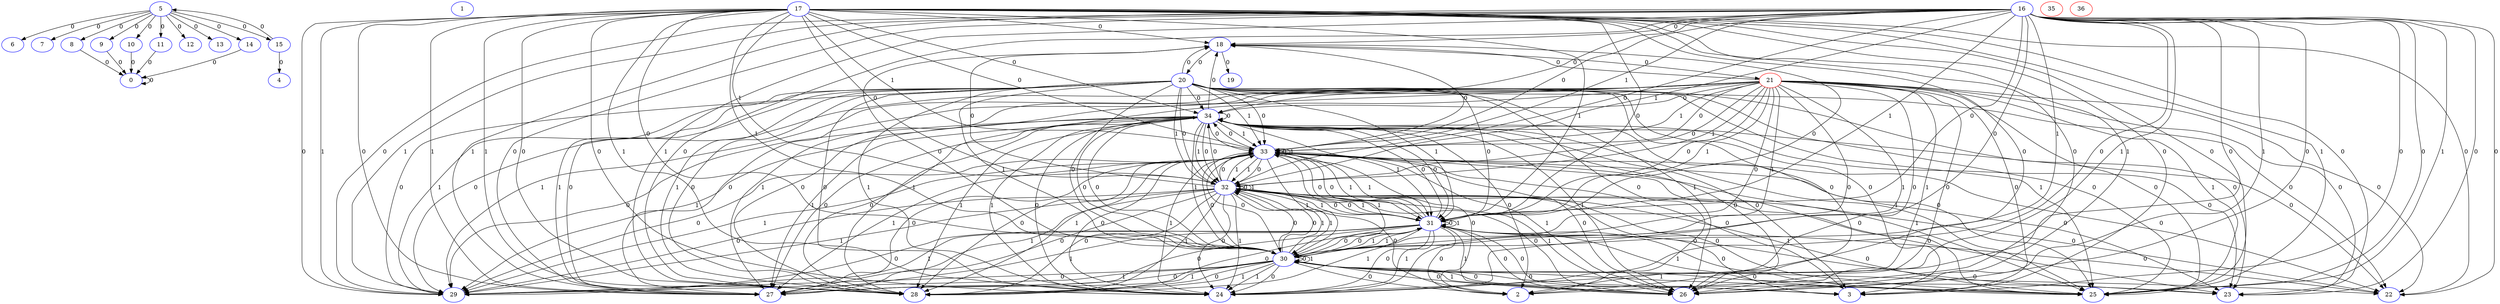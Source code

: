 digraph {
	overlap=false
	node0 [label=0, color=blue]
	node1 [label=1, color=blue]
	node2 [label=2, color=blue]
	node3 [label=3, color=blue]
	node4 [label=4, color=blue]
	node5 [label=5, color=blue]
	node6 [label=6, color=blue]
	node7 [label=7, color=blue]
	node8 [label=8, color=blue]
	node9 [label=9, color=blue]
	node10 [label=10, color=blue]
	node11 [label=11, color=blue]
	node12 [label=12, color=blue]
	node13 [label=13, color=blue]
	node14 [label=14, color=blue]
	node15 [label=15, color=blue]
	node16 [label=16, color=blue]
	node17 [label=17, color=blue]
	node18 [label=18, color=blue]
	node19 [label=19, color=blue]
	node20 [label=20, color=blue]
	node21 [label=21, color=red]
	node22 [label=22, color=blue]
	node23 [label=23, color=blue]
	node24 [label=24, color=blue]
	node25 [label=25, color=blue]
	node26 [label=26, color=blue]
	node27 [label=27, color=blue]
	node28 [label=28, color=blue]
	node29 [label=29, color=blue]
	node30 [label=30, color=blue]
	node31 [label=31, color=blue]
	node32 [label=32, color=blue]
	node33 [label=33, color=blue]
	node34 [label=34, color=blue]
	node35 [label=35, color=red]
	node36 [label=36, color=red]
	node0 -> node0 [label=0]
	node5 -> node6 [label=0]
	node5 -> node7 [label=0]
	node5 -> node8 [label=0]
	node5 -> node9 [label=0]
	node5 -> node10 [label=0]
	node5 -> node11 [label=0]
	node5 -> node12 [label=0]
	node5 -> node13 [label=0]
	node5 -> node14 [label=0]
	node5 -> node15 [label=0]
	node8 -> node0 [label=0]
	node9 -> node0 [label=0]
	node10 -> node0 [label=0]
	node11 -> node0 [label=0]
	node14 -> node0 [label=0]
	node15 -> node4 [label=0]
	node15 -> node5 [label=0]
	node16 -> node2 [label=0]
	node16 -> node3 [label=0]
	node16 -> node18 [label=0]
	node16 -> node22 [label=0]
	node16 -> node23 [label=0]
	node16 -> node24 [label=0]
	node16 -> node24 [label=1]
	node16 -> node25 [label=0]
	node16 -> node25 [label=1]
	node16 -> node26 [label=0]
	node16 -> node26 [label=1]
	node16 -> node27 [label=0]
	node16 -> node27 [label=1]
	node16 -> node28 [label=0]
	node16 -> node28 [label=1]
	node16 -> node29 [label=0]
	node16 -> node29 [label=1]
	node16 -> node30 [label=0]
	node16 -> node30 [label=1]
	node16 -> node31 [label=0]
	node16 -> node31 [label=1]
	node16 -> node32 [label=0]
	node16 -> node32 [label=1]
	node16 -> node33 [label=0]
	node16 -> node33 [label=1]
	node16 -> node34 [label=0]
	node17 -> node2 [label=0]
	node17 -> node3 [label=0]
	node17 -> node18 [label=0]
	node17 -> node22 [label=0]
	node17 -> node23 [label=0]
	node17 -> node24 [label=0]
	node17 -> node24 [label=1]
	node17 -> node25 [label=0]
	node17 -> node25 [label=1]
	node17 -> node26 [label=0]
	node17 -> node26 [label=1]
	node17 -> node27 [label=0]
	node17 -> node27 [label=1]
	node17 -> node28 [label=0]
	node17 -> node28 [label=1]
	node17 -> node29 [label=0]
	node17 -> node29 [label=1]
	node17 -> node30 [label=0]
	node17 -> node30 [label=1]
	node17 -> node31 [label=0]
	node17 -> node31 [label=1]
	node17 -> node32 [label=0]
	node17 -> node32 [label=1]
	node17 -> node33 [label=0]
	node17 -> node33 [label=1]
	node17 -> node34 [label=0]
	node18 -> node19 [label=0]
	node18 -> node20 [label=0]
	node18 -> node21 [label=0]
	node20 -> node2 [label=0]
	node20 -> node3 [label=0]
	node20 -> node18 [label=0]
	node20 -> node22 [label=0]
	node20 -> node23 [label=0]
	node20 -> node24 [label=0]
	node20 -> node24 [label=1]
	node20 -> node25 [label=0]
	node20 -> node25 [label=1]
	node20 -> node26 [label=0]
	node20 -> node26 [label=1]
	node20 -> node27 [label=0]
	node20 -> node27 [label=1]
	node20 -> node28 [label=0]
	node20 -> node28 [label=1]
	node20 -> node29 [label=0]
	node20 -> node29 [label=1]
	node20 -> node30 [label=0]
	node20 -> node30 [label=1]
	node20 -> node31 [label=0]
	node20 -> node31 [label=1]
	node20 -> node32 [label=0]
	node20 -> node32 [label=1]
	node20 -> node33 [label=0]
	node20 -> node33 [label=1]
	node20 -> node34 [label=0]
	node21 -> node2 [label=0]
	node21 -> node3 [label=0]
	node21 -> node18 [label=0]
	node21 -> node22 [label=0]
	node21 -> node23 [label=0]
	node21 -> node24 [label=0]
	node21 -> node24 [label=1]
	node21 -> node25 [label=0]
	node21 -> node25 [label=1]
	node21 -> node26 [label=0]
	node21 -> node26 [label=1]
	node21 -> node27 [label=0]
	node21 -> node27 [label=1]
	node21 -> node28 [label=0]
	node21 -> node28 [label=1]
	node21 -> node29 [label=0]
	node21 -> node29 [label=1]
	node21 -> node30 [label=0]
	node21 -> node30 [label=1]
	node21 -> node31 [label=0]
	node21 -> node31 [label=1]
	node21 -> node32 [label=0]
	node21 -> node32 [label=1]
	node21 -> node33 [label=0]
	node21 -> node33 [label=1]
	node21 -> node34 [label=0]
	node30 -> node2 [label=0]
	node30 -> node3 [label=0]
	node30 -> node18 [label=0]
	node30 -> node22 [label=0]
	node30 -> node23 [label=0]
	node30 -> node24 [label=0]
	node30 -> node24 [label=1]
	node30 -> node25 [label=0]
	node30 -> node25 [label=1]
	node30 -> node26 [label=0]
	node30 -> node26 [label=1]
	node30 -> node27 [label=0]
	node30 -> node27 [label=1]
	node30 -> node28 [label=0]
	node30 -> node28 [label=1]
	node30 -> node29 [label=0]
	node30 -> node29 [label=1]
	node30 -> node30 [label=0]
	node30 -> node30 [label=1]
	node30 -> node31 [label=0]
	node30 -> node31 [label=1]
	node30 -> node32 [label=0]
	node30 -> node32 [label=1]
	node30 -> node33 [label=0]
	node30 -> node33 [label=1]
	node30 -> node34 [label=0]
	node31 -> node2 [label=0]
	node31 -> node3 [label=0]
	node31 -> node18 [label=0]
	node31 -> node22 [label=0]
	node31 -> node23 [label=0]
	node31 -> node24 [label=0]
	node31 -> node24 [label=1]
	node31 -> node25 [label=0]
	node31 -> node25 [label=1]
	node31 -> node26 [label=0]
	node31 -> node26 [label=1]
	node31 -> node27 [label=0]
	node31 -> node27 [label=1]
	node31 -> node28 [label=0]
	node31 -> node28 [label=1]
	node31 -> node29 [label=0]
	node31 -> node29 [label=1]
	node31 -> node30 [label=0]
	node31 -> node30 [label=1]
	node31 -> node31 [label=0]
	node31 -> node31 [label=1]
	node31 -> node32 [label=0]
	node31 -> node32 [label=1]
	node31 -> node33 [label=0]
	node31 -> node33 [label=1]
	node31 -> node34 [label=0]
	node32 -> node2 [label=0]
	node32 -> node3 [label=0]
	node32 -> node18 [label=0]
	node32 -> node22 [label=0]
	node32 -> node23 [label=0]
	node32 -> node24 [label=0]
	node32 -> node24 [label=1]
	node32 -> node25 [label=0]
	node32 -> node25 [label=1]
	node32 -> node26 [label=0]
	node32 -> node26 [label=1]
	node32 -> node27 [label=0]
	node32 -> node27 [label=1]
	node32 -> node28 [label=0]
	node32 -> node28 [label=1]
	node32 -> node29 [label=0]
	node32 -> node29 [label=1]
	node32 -> node30 [label=0]
	node32 -> node30 [label=1]
	node32 -> node31 [label=0]
	node32 -> node31 [label=1]
	node32 -> node32 [label=0]
	node32 -> node32 [label=1]
	node32 -> node33 [label=0]
	node32 -> node33 [label=1]
	node32 -> node34 [label=0]
	node33 -> node2 [label=0]
	node33 -> node3 [label=0]
	node33 -> node18 [label=0]
	node33 -> node22 [label=0]
	node33 -> node23 [label=0]
	node33 -> node24 [label=0]
	node33 -> node24 [label=1]
	node33 -> node25 [label=0]
	node33 -> node25 [label=1]
	node33 -> node26 [label=0]
	node33 -> node26 [label=1]
	node33 -> node27 [label=0]
	node33 -> node27 [label=1]
	node33 -> node28 [label=0]
	node33 -> node28 [label=1]
	node33 -> node29 [label=0]
	node33 -> node29 [label=1]
	node33 -> node30 [label=0]
	node33 -> node30 [label=1]
	node33 -> node31 [label=0]
	node33 -> node31 [label=1]
	node33 -> node32 [label=0]
	node33 -> node32 [label=1]
	node33 -> node33 [label=0]
	node33 -> node33 [label=1]
	node33 -> node34 [label=0]
	node34 -> node2 [label=0]
	node34 -> node3 [label=0]
	node34 -> node18 [label=0]
	node34 -> node22 [label=0]
	node34 -> node23 [label=0]
	node34 -> node24 [label=0]
	node34 -> node24 [label=1]
	node34 -> node25 [label=0]
	node34 -> node25 [label=1]
	node34 -> node26 [label=0]
	node34 -> node26 [label=1]
	node34 -> node27 [label=0]
	node34 -> node27 [label=1]
	node34 -> node28 [label=0]
	node34 -> node28 [label=1]
	node34 -> node29 [label=0]
	node34 -> node29 [label=1]
	node34 -> node30 [label=0]
	node34 -> node30 [label=1]
	node34 -> node31 [label=0]
	node34 -> node31 [label=1]
	node34 -> node32 [label=0]
	node34 -> node32 [label=1]
	node34 -> node33 [label=0]
	node34 -> node33 [label=1]
	node34 -> node34 [label=0]
}